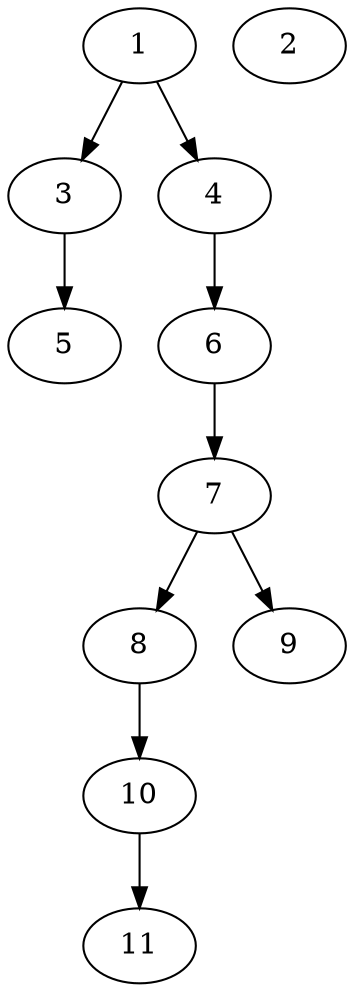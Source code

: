 // DAG (tier=1-easy, mode=compute, n=11, ccr=0.262, fat=0.393, density=0.396, regular=0.735, jump=0.084, mindata=262144, maxdata=2097152)
// DAG automatically generated by daggen at Sun Aug 24 16:33:32 2025
// /home/ermia/Project/Environments/daggen/bin/daggen --dot --ccr 0.262 --fat 0.393 --regular 0.735 --density 0.396 --jump 0.084 --mindata 262144 --maxdata 2097152 -n 11 
digraph G {
  1 [size="47374211607156", alpha="0.04", expect_size="23687105803578"]
  1 -> 3 [size ="1965081755648"]
  1 -> 4 [size ="1965081755648"]
  2 [size="15297584812497908", alpha="0.07", expect_size="7648792406248954"]
  3 [size="789760657442948", alpha="0.03", expect_size="394880328721474"]
  3 -> 5 [size ="15265597227008"]
  4 [size="4849739714367848448", alpha="0.16", expect_size="2424869857183924224"]
  4 -> 6 [size ="22921107996672"]
  5 [size="22326615740944504", alpha="0.15", expect_size="11163307870472252"]
  6 [size="721549353454958", alpha="0.16", expect_size="360774676727479"]
  6 -> 7 [size ="13338901741568"]
  7 [size="152821435148387", alpha="0.16", expect_size="76410717574193"]
  7 -> 8 [size ="8625133191168"]
  7 -> 9 [size ="8625133191168"]
  8 [size="1798572473429136", alpha="0.01", expect_size="899286236714568"]
  8 -> 10 [size ="31343941517312"]
  9 [size="156004195022513", alpha="0.15", expect_size="78002097511256"]
  10 [size="10841112064181176", alpha="0.18", expect_size="5420556032090588"]
  10 -> 11 [size ="4655887155200"]
  11 [size="29630452429046508", alpha="0.10", expect_size="14815226214523254"]
}